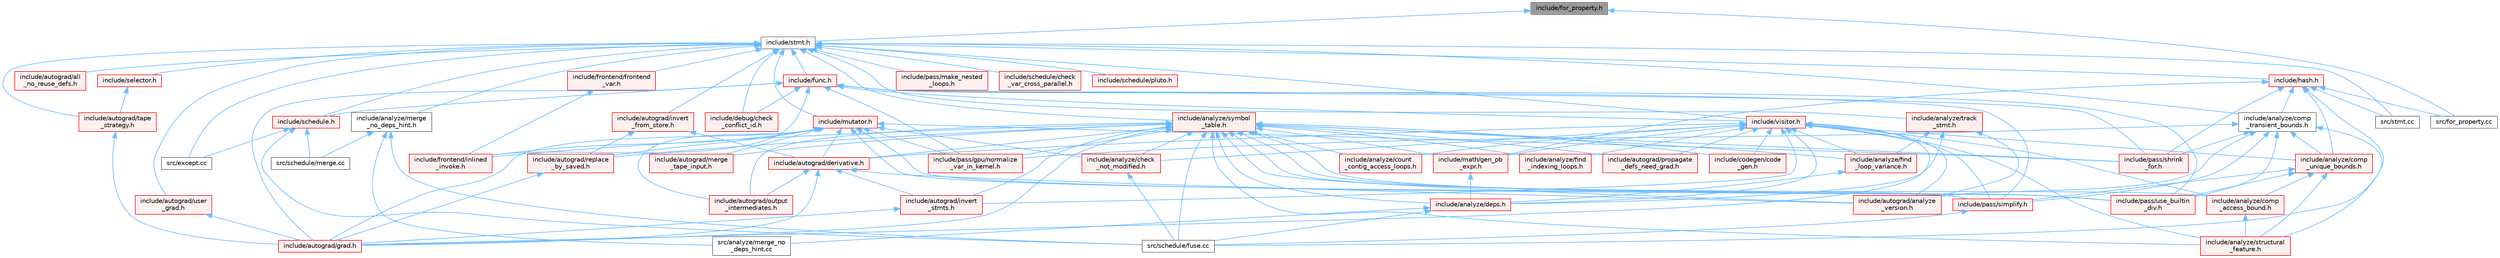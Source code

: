 digraph "include/for_property.h"
{
 // LATEX_PDF_SIZE
  bgcolor="transparent";
  edge [fontname=Helvetica,fontsize=10,labelfontname=Helvetica,labelfontsize=10];
  node [fontname=Helvetica,fontsize=10,shape=box,height=0.2,width=0.4];
  Node1 [label="include/for_property.h",height=0.2,width=0.4,color="gray40", fillcolor="grey60", style="filled", fontcolor="black",tooltip=" "];
  Node1 -> Node2 [dir="back",color="steelblue1",style="solid"];
  Node2 [label="include/stmt.h",height=0.2,width=0.4,color="grey40", fillcolor="white", style="filled",URL="$stmt_8h.html",tooltip=" "];
  Node2 -> Node3 [dir="back",color="steelblue1",style="solid"];
  Node3 [label="include/analyze/comp\l_transient_bounds.h",height=0.2,width=0.4,color="grey40", fillcolor="white", style="filled",URL="$comp__transient__bounds_8h.html",tooltip=" "];
  Node3 -> Node4 [dir="back",color="steelblue1",style="solid"];
  Node4 [label="include/analyze/comp\l_unique_bounds.h",height=0.2,width=0.4,color="red", fillcolor="#FFF0F0", style="filled",URL="$comp__unique__bounds_8h.html",tooltip=" "];
  Node4 -> Node5 [dir="back",color="steelblue1",style="solid"];
  Node5 [label="include/analyze/comp\l_access_bound.h",height=0.2,width=0.4,color="red", fillcolor="#FFF0F0", style="filled",URL="$comp__access__bound_8h.html",tooltip=" "];
  Node5 -> Node6 [dir="back",color="steelblue1",style="solid"];
  Node6 [label="include/analyze/structural\l_feature.h",height=0.2,width=0.4,color="red", fillcolor="#FFF0F0", style="filled",URL="$structural__feature_8h.html",tooltip=" "];
  Node4 -> Node6 [dir="back",color="steelblue1",style="solid"];
  Node4 -> Node16 [dir="back",color="steelblue1",style="solid"];
  Node16 [label="include/pass/simplify.h",height=0.2,width=0.4,color="red", fillcolor="#FFF0F0", style="filled",URL="$simplify_8h.html",tooltip=" "];
  Node16 -> Node13 [dir="back",color="steelblue1",style="solid"];
  Node13 [label="src/schedule/fuse.cc",height=0.2,width=0.4,color="grey40", fillcolor="white", style="filled",URL="$fuse_8cc.html",tooltip=" "];
  Node4 -> Node37 [dir="back",color="steelblue1",style="solid"];
  Node37 [label="include/pass/use_builtin\l_div.h",height=0.2,width=0.4,color="red", fillcolor="#FFF0F0", style="filled",URL="$use__builtin__div_8h.html",tooltip=" "];
  Node3 -> Node6 [dir="back",color="steelblue1",style="solid"];
  Node3 -> Node41 [dir="back",color="steelblue1",style="solid"];
  Node41 [label="include/autograd/analyze\l_version.h",height=0.2,width=0.4,color="red", fillcolor="#FFF0F0", style="filled",URL="$analyze__version_8h.html",tooltip=" "];
  Node3 -> Node43 [dir="back",color="steelblue1",style="solid"];
  Node43 [label="include/pass/gpu/normalize\l_var_in_kernel.h",height=0.2,width=0.4,color="red", fillcolor="#FFF0F0", style="filled",URL="$normalize__var__in__kernel_8h.html",tooltip=" "];
  Node3 -> Node44 [dir="back",color="steelblue1",style="solid"];
  Node44 [label="include/pass/shrink\l_for.h",height=0.2,width=0.4,color="red", fillcolor="#FFF0F0", style="filled",URL="$shrink__for_8h.html",tooltip=" "];
  Node3 -> Node16 [dir="back",color="steelblue1",style="solid"];
  Node3 -> Node37 [dir="back",color="steelblue1",style="solid"];
  Node2 -> Node46 [dir="back",color="steelblue1",style="solid"];
  Node46 [label="include/analyze/merge\l_no_deps_hint.h",height=0.2,width=0.4,color="grey40", fillcolor="white", style="filled",URL="$merge__no__deps__hint_8h.html",tooltip=" "];
  Node46 -> Node47 [dir="back",color="steelblue1",style="solid"];
  Node47 [label="src/analyze/merge_no\l_deps_hint.cc",height=0.2,width=0.4,color="grey40", fillcolor="white", style="filled",URL="$merge__no__deps__hint_8cc.html",tooltip=" "];
  Node46 -> Node13 [dir="back",color="steelblue1",style="solid"];
  Node46 -> Node48 [dir="back",color="steelblue1",style="solid"];
  Node48 [label="src/schedule/merge.cc",height=0.2,width=0.4,color="grey40", fillcolor="white", style="filled",URL="$merge_8cc.html",tooltip=" "];
  Node2 -> Node49 [dir="back",color="steelblue1",style="solid"];
  Node49 [label="include/analyze/symbol\l_table.h",height=0.2,width=0.4,color="red", fillcolor="#FFF0F0", style="filled",URL="$symbol__table_8h.html",tooltip=" "];
  Node49 -> Node50 [dir="back",color="steelblue1",style="solid"];
  Node50 [label="include/analyze/check\l_not_modified.h",height=0.2,width=0.4,color="red", fillcolor="#FFF0F0", style="filled",URL="$check__not__modified_8h.html",tooltip=" "];
  Node50 -> Node13 [dir="back",color="steelblue1",style="solid"];
  Node49 -> Node5 [dir="back",color="steelblue1",style="solid"];
  Node49 -> Node55 [dir="back",color="steelblue1",style="solid"];
  Node55 [label="include/analyze/count\l_contig_access_loops.h",height=0.2,width=0.4,color="red", fillcolor="#FFF0F0", style="filled",URL="$count__contig__access__loops_8h.html",tooltip=" "];
  Node49 -> Node57 [dir="back",color="steelblue1",style="solid"];
  Node57 [label="include/analyze/deps.h",height=0.2,width=0.4,color="red", fillcolor="#FFF0F0", style="filled",URL="$deps_8h.html",tooltip=" "];
  Node57 -> Node47 [dir="back",color="steelblue1",style="solid"];
  Node57 -> Node13 [dir="back",color="steelblue1",style="solid"];
  Node49 -> Node75 [dir="back",color="steelblue1",style="solid"];
  Node75 [label="include/analyze/find\l_indexing_loops.h",height=0.2,width=0.4,color="red", fillcolor="#FFF0F0", style="filled",URL="$find__indexing__loops_8h.html",tooltip=" "];
  Node49 -> Node78 [dir="back",color="steelblue1",style="solid"];
  Node78 [label="include/analyze/find\l_loop_variance.h",height=0.2,width=0.4,color="red", fillcolor="#FFF0F0", style="filled",URL="$find__loop__variance_8h.html",tooltip=" "];
  Node78 -> Node57 [dir="back",color="steelblue1",style="solid"];
  Node49 -> Node6 [dir="back",color="steelblue1",style="solid"];
  Node49 -> Node41 [dir="back",color="steelblue1",style="solid"];
  Node49 -> Node85 [dir="back",color="steelblue1",style="solid"];
  Node85 [label="include/autograd/derivative.h",height=0.2,width=0.4,color="red", fillcolor="#FFF0F0", style="filled",URL="$derivative_8h.html",tooltip=" "];
  Node85 -> Node41 [dir="back",color="steelblue1",style="solid"];
  Node85 -> Node87 [dir="back",color="steelblue1",style="solid"];
  Node87 [label="include/autograd/grad.h",height=0.2,width=0.4,color="red", fillcolor="#FFF0F0", style="filled",URL="$grad_8h.html",tooltip=" "];
  Node85 -> Node88 [dir="back",color="steelblue1",style="solid"];
  Node88 [label="include/autograd/invert\l_stmts.h",height=0.2,width=0.4,color="red", fillcolor="#FFF0F0", style="filled",URL="$invert__stmts_8h.html",tooltip=" "];
  Node88 -> Node87 [dir="back",color="steelblue1",style="solid"];
  Node85 -> Node89 [dir="back",color="steelblue1",style="solid"];
  Node89 [label="include/autograd/output\l_intermediates.h",height=0.2,width=0.4,color="red", fillcolor="#FFF0F0", style="filled",URL="$output__intermediates_8h.html",tooltip=" "];
  Node49 -> Node87 [dir="back",color="steelblue1",style="solid"];
  Node49 -> Node88 [dir="back",color="steelblue1",style="solid"];
  Node49 -> Node91 [dir="back",color="steelblue1",style="solid"];
  Node91 [label="include/autograd/merge\l_tape_input.h",height=0.2,width=0.4,color="red", fillcolor="#FFF0F0", style="filled",URL="$merge__tape__input_8h.html",tooltip=" "];
  Node49 -> Node89 [dir="back",color="steelblue1",style="solid"];
  Node49 -> Node93 [dir="back",color="steelblue1",style="solid"];
  Node93 [label="include/autograd/propagate\l_defs_need_grad.h",height=0.2,width=0.4,color="red", fillcolor="#FFF0F0", style="filled",URL="$propagate__defs__need__grad_8h.html",tooltip=" "];
  Node49 -> Node95 [dir="back",color="steelblue1",style="solid"];
  Node95 [label="include/autograd/replace\l_by_saved.h",height=0.2,width=0.4,color="red", fillcolor="#FFF0F0", style="filled",URL="$replace__by__saved_8h.html",tooltip=" "];
  Node95 -> Node87 [dir="back",color="steelblue1",style="solid"];
  Node49 -> Node97 [dir="back",color="steelblue1",style="solid"];
  Node97 [label="include/codegen/code\l_gen.h",height=0.2,width=0.4,color="red", fillcolor="#FFF0F0", style="filled",URL="$include_2codegen_2code__gen_8h.html",tooltip=" "];
  Node49 -> Node108 [dir="back",color="steelblue1",style="solid"];
  Node108 [label="include/frontend/inlined\l_invoke.h",height=0.2,width=0.4,color="red", fillcolor="#FFF0F0", style="filled",URL="$inlined__invoke_8h.html",tooltip=" "];
  Node49 -> Node110 [dir="back",color="steelblue1",style="solid"];
  Node110 [label="include/math/gen_pb\l_expr.h",height=0.2,width=0.4,color="red", fillcolor="#FFF0F0", style="filled",URL="$gen__pb__expr_8h.html",tooltip=" "];
  Node110 -> Node57 [dir="back",color="steelblue1",style="solid"];
  Node49 -> Node43 [dir="back",color="steelblue1",style="solid"];
  Node49 -> Node44 [dir="back",color="steelblue1",style="solid"];
  Node49 -> Node16 [dir="back",color="steelblue1",style="solid"];
  Node49 -> Node37 [dir="back",color="steelblue1",style="solid"];
  Node49 -> Node13 [dir="back",color="steelblue1",style="solid"];
  Node2 -> Node146 [dir="back",color="steelblue1",style="solid"];
  Node146 [label="include/analyze/track\l_stmt.h",height=0.2,width=0.4,color="red", fillcolor="#FFF0F0", style="filled",URL="$track__stmt_8h.html",tooltip=" "];
  Node146 -> Node57 [dir="back",color="steelblue1",style="solid"];
  Node146 -> Node78 [dir="back",color="steelblue1",style="solid"];
  Node146 -> Node41 [dir="back",color="steelblue1",style="solid"];
  Node2 -> Node148 [dir="back",color="steelblue1",style="solid"];
  Node148 [label="include/autograd/all\l_no_reuse_defs.h",height=0.2,width=0.4,color="red", fillcolor="#FFF0F0", style="filled",URL="$all__no__reuse__defs_8h.html",tooltip=" "];
  Node2 -> Node150 [dir="back",color="steelblue1",style="solid"];
  Node150 [label="include/autograd/invert\l_from_store.h",height=0.2,width=0.4,color="red", fillcolor="#FFF0F0", style="filled",URL="$invert__from__store_8h.html",tooltip=" "];
  Node150 -> Node85 [dir="back",color="steelblue1",style="solid"];
  Node150 -> Node95 [dir="back",color="steelblue1",style="solid"];
  Node2 -> Node152 [dir="back",color="steelblue1",style="solid"];
  Node152 [label="include/autograd/tape\l_strategy.h",height=0.2,width=0.4,color="red", fillcolor="#FFF0F0", style="filled",URL="$tape__strategy_8h.html",tooltip=" "];
  Node152 -> Node87 [dir="back",color="steelblue1",style="solid"];
  Node2 -> Node153 [dir="back",color="steelblue1",style="solid"];
  Node153 [label="include/autograd/user\l_grad.h",height=0.2,width=0.4,color="red", fillcolor="#FFF0F0", style="filled",URL="$user__grad_8h.html",tooltip=" "];
  Node153 -> Node87 [dir="back",color="steelblue1",style="solid"];
  Node2 -> Node155 [dir="back",color="steelblue1",style="solid"];
  Node155 [label="include/debug/check\l_conflict_id.h",height=0.2,width=0.4,color="red", fillcolor="#FFF0F0", style="filled",URL="$check__conflict__id_8h.html",tooltip=" "];
  Node2 -> Node157 [dir="back",color="steelblue1",style="solid"];
  Node157 [label="include/frontend/frontend\l_var.h",height=0.2,width=0.4,color="red", fillcolor="#FFF0F0", style="filled",URL="$frontend__var_8h.html",tooltip=" "];
  Node157 -> Node108 [dir="back",color="steelblue1",style="solid"];
  Node2 -> Node159 [dir="back",color="steelblue1",style="solid"];
  Node159 [label="include/func.h",height=0.2,width=0.4,color="red", fillcolor="#FFF0F0", style="filled",URL="$func_8h.html",tooltip=" "];
  Node159 -> Node87 [dir="back",color="steelblue1",style="solid"];
  Node159 -> Node155 [dir="back",color="steelblue1",style="solid"];
  Node159 -> Node108 [dir="back",color="steelblue1",style="solid"];
  Node159 -> Node43 [dir="back",color="steelblue1",style="solid"];
  Node159 -> Node44 [dir="back",color="steelblue1",style="solid"];
  Node159 -> Node16 [dir="back",color="steelblue1",style="solid"];
  Node159 -> Node37 [dir="back",color="steelblue1",style="solid"];
  Node159 -> Node129 [dir="back",color="steelblue1",style="solid"];
  Node129 [label="include/schedule.h",height=0.2,width=0.4,color="red", fillcolor="#FFF0F0", style="filled",URL="$schedule_8h.html",tooltip=" "];
  Node129 -> Node130 [dir="back",color="steelblue1",style="solid"];
  Node130 [label="src/except.cc",height=0.2,width=0.4,color="grey40", fillcolor="white", style="filled",URL="$except_8cc.html",tooltip=" "];
  Node129 -> Node13 [dir="back",color="steelblue1",style="solid"];
  Node129 -> Node48 [dir="back",color="steelblue1",style="solid"];
  Node159 -> Node193 [dir="back",color="steelblue1",style="solid"];
  Node193 [label="include/visitor.h",height=0.2,width=0.4,color="red", fillcolor="#FFF0F0", style="filled",URL="$visitor_8h.html",tooltip=" "];
  Node193 -> Node50 [dir="back",color="steelblue1",style="solid"];
  Node193 -> Node5 [dir="back",color="steelblue1",style="solid"];
  Node193 -> Node4 [dir="back",color="steelblue1",style="solid"];
  Node193 -> Node55 [dir="back",color="steelblue1",style="solid"];
  Node193 -> Node57 [dir="back",color="steelblue1",style="solid"];
  Node193 -> Node75 [dir="back",color="steelblue1",style="solid"];
  Node193 -> Node78 [dir="back",color="steelblue1",style="solid"];
  Node193 -> Node6 [dir="back",color="steelblue1",style="solid"];
  Node193 -> Node41 [dir="back",color="steelblue1",style="solid"];
  Node193 -> Node85 [dir="back",color="steelblue1",style="solid"];
  Node193 -> Node87 [dir="back",color="steelblue1",style="solid"];
  Node193 -> Node88 [dir="back",color="steelblue1",style="solid"];
  Node193 -> Node93 [dir="back",color="steelblue1",style="solid"];
  Node193 -> Node97 [dir="back",color="steelblue1",style="solid"];
  Node193 -> Node110 [dir="back",color="steelblue1",style="solid"];
  Node193 -> Node16 [dir="back",color="steelblue1",style="solid"];
  Node2 -> Node204 [dir="back",color="steelblue1",style="solid"];
  Node204 [label="include/hash.h",height=0.2,width=0.4,color="red", fillcolor="#FFF0F0", style="filled",URL="$hash_8h.html",tooltip=" "];
  Node204 -> Node3 [dir="back",color="steelblue1",style="solid"];
  Node204 -> Node4 [dir="back",color="steelblue1",style="solid"];
  Node204 -> Node110 [dir="back",color="steelblue1",style="solid"];
  Node204 -> Node44 [dir="back",color="steelblue1",style="solid"];
  Node204 -> Node211 [dir="back",color="steelblue1",style="solid"];
  Node211 [label="src/for_property.cc",height=0.2,width=0.4,color="grey40", fillcolor="white", style="filled",URL="$for__property_8cc.html",tooltip=" "];
  Node204 -> Node13 [dir="back",color="steelblue1",style="solid"];
  Node204 -> Node215 [dir="back",color="steelblue1",style="solid"];
  Node215 [label="src/stmt.cc",height=0.2,width=0.4,color="grey40", fillcolor="white", style="filled",URL="$stmt_8cc.html",tooltip=" "];
  Node2 -> Node218 [dir="back",color="steelblue1",style="solid"];
  Node218 [label="include/mutator.h",height=0.2,width=0.4,color="red", fillcolor="#FFF0F0", style="filled",URL="$mutator_8h.html",tooltip=" "];
  Node218 -> Node50 [dir="back",color="steelblue1",style="solid"];
  Node218 -> Node85 [dir="back",color="steelblue1",style="solid"];
  Node218 -> Node87 [dir="back",color="steelblue1",style="solid"];
  Node218 -> Node91 [dir="back",color="steelblue1",style="solid"];
  Node218 -> Node89 [dir="back",color="steelblue1",style="solid"];
  Node218 -> Node95 [dir="back",color="steelblue1",style="solid"];
  Node218 -> Node108 [dir="back",color="steelblue1",style="solid"];
  Node218 -> Node43 [dir="back",color="steelblue1",style="solid"];
  Node218 -> Node44 [dir="back",color="steelblue1",style="solid"];
  Node218 -> Node16 [dir="back",color="steelblue1",style="solid"];
  Node218 -> Node37 [dir="back",color="steelblue1",style="solid"];
  Node2 -> Node236 [dir="back",color="steelblue1",style="solid"];
  Node236 [label="include/pass/make_nested\l_loops.h",height=0.2,width=0.4,color="red", fillcolor="#FFF0F0", style="filled",URL="$make__nested__loops_8h.html",tooltip=" "];
  Node2 -> Node129 [dir="back",color="steelblue1",style="solid"];
  Node2 -> Node237 [dir="back",color="steelblue1",style="solid"];
  Node237 [label="include/schedule/check\l_var_cross_parallel.h",height=0.2,width=0.4,color="red", fillcolor="#FFF0F0", style="filled",URL="$check__var__cross__parallel_8h.html",tooltip=" "];
  Node2 -> Node238 [dir="back",color="steelblue1",style="solid"];
  Node238 [label="include/schedule/pluto.h",height=0.2,width=0.4,color="red", fillcolor="#FFF0F0", style="filled",URL="$pluto_8h.html",tooltip=" "];
  Node2 -> Node239 [dir="back",color="steelblue1",style="solid"];
  Node239 [label="include/selector.h",height=0.2,width=0.4,color="red", fillcolor="#FFF0F0", style="filled",URL="$selector_8h.html",tooltip=" "];
  Node239 -> Node152 [dir="back",color="steelblue1",style="solid"];
  Node2 -> Node193 [dir="back",color="steelblue1",style="solid"];
  Node2 -> Node130 [dir="back",color="steelblue1",style="solid"];
  Node2 -> Node215 [dir="back",color="steelblue1",style="solid"];
  Node1 -> Node211 [dir="back",color="steelblue1",style="solid"];
}
